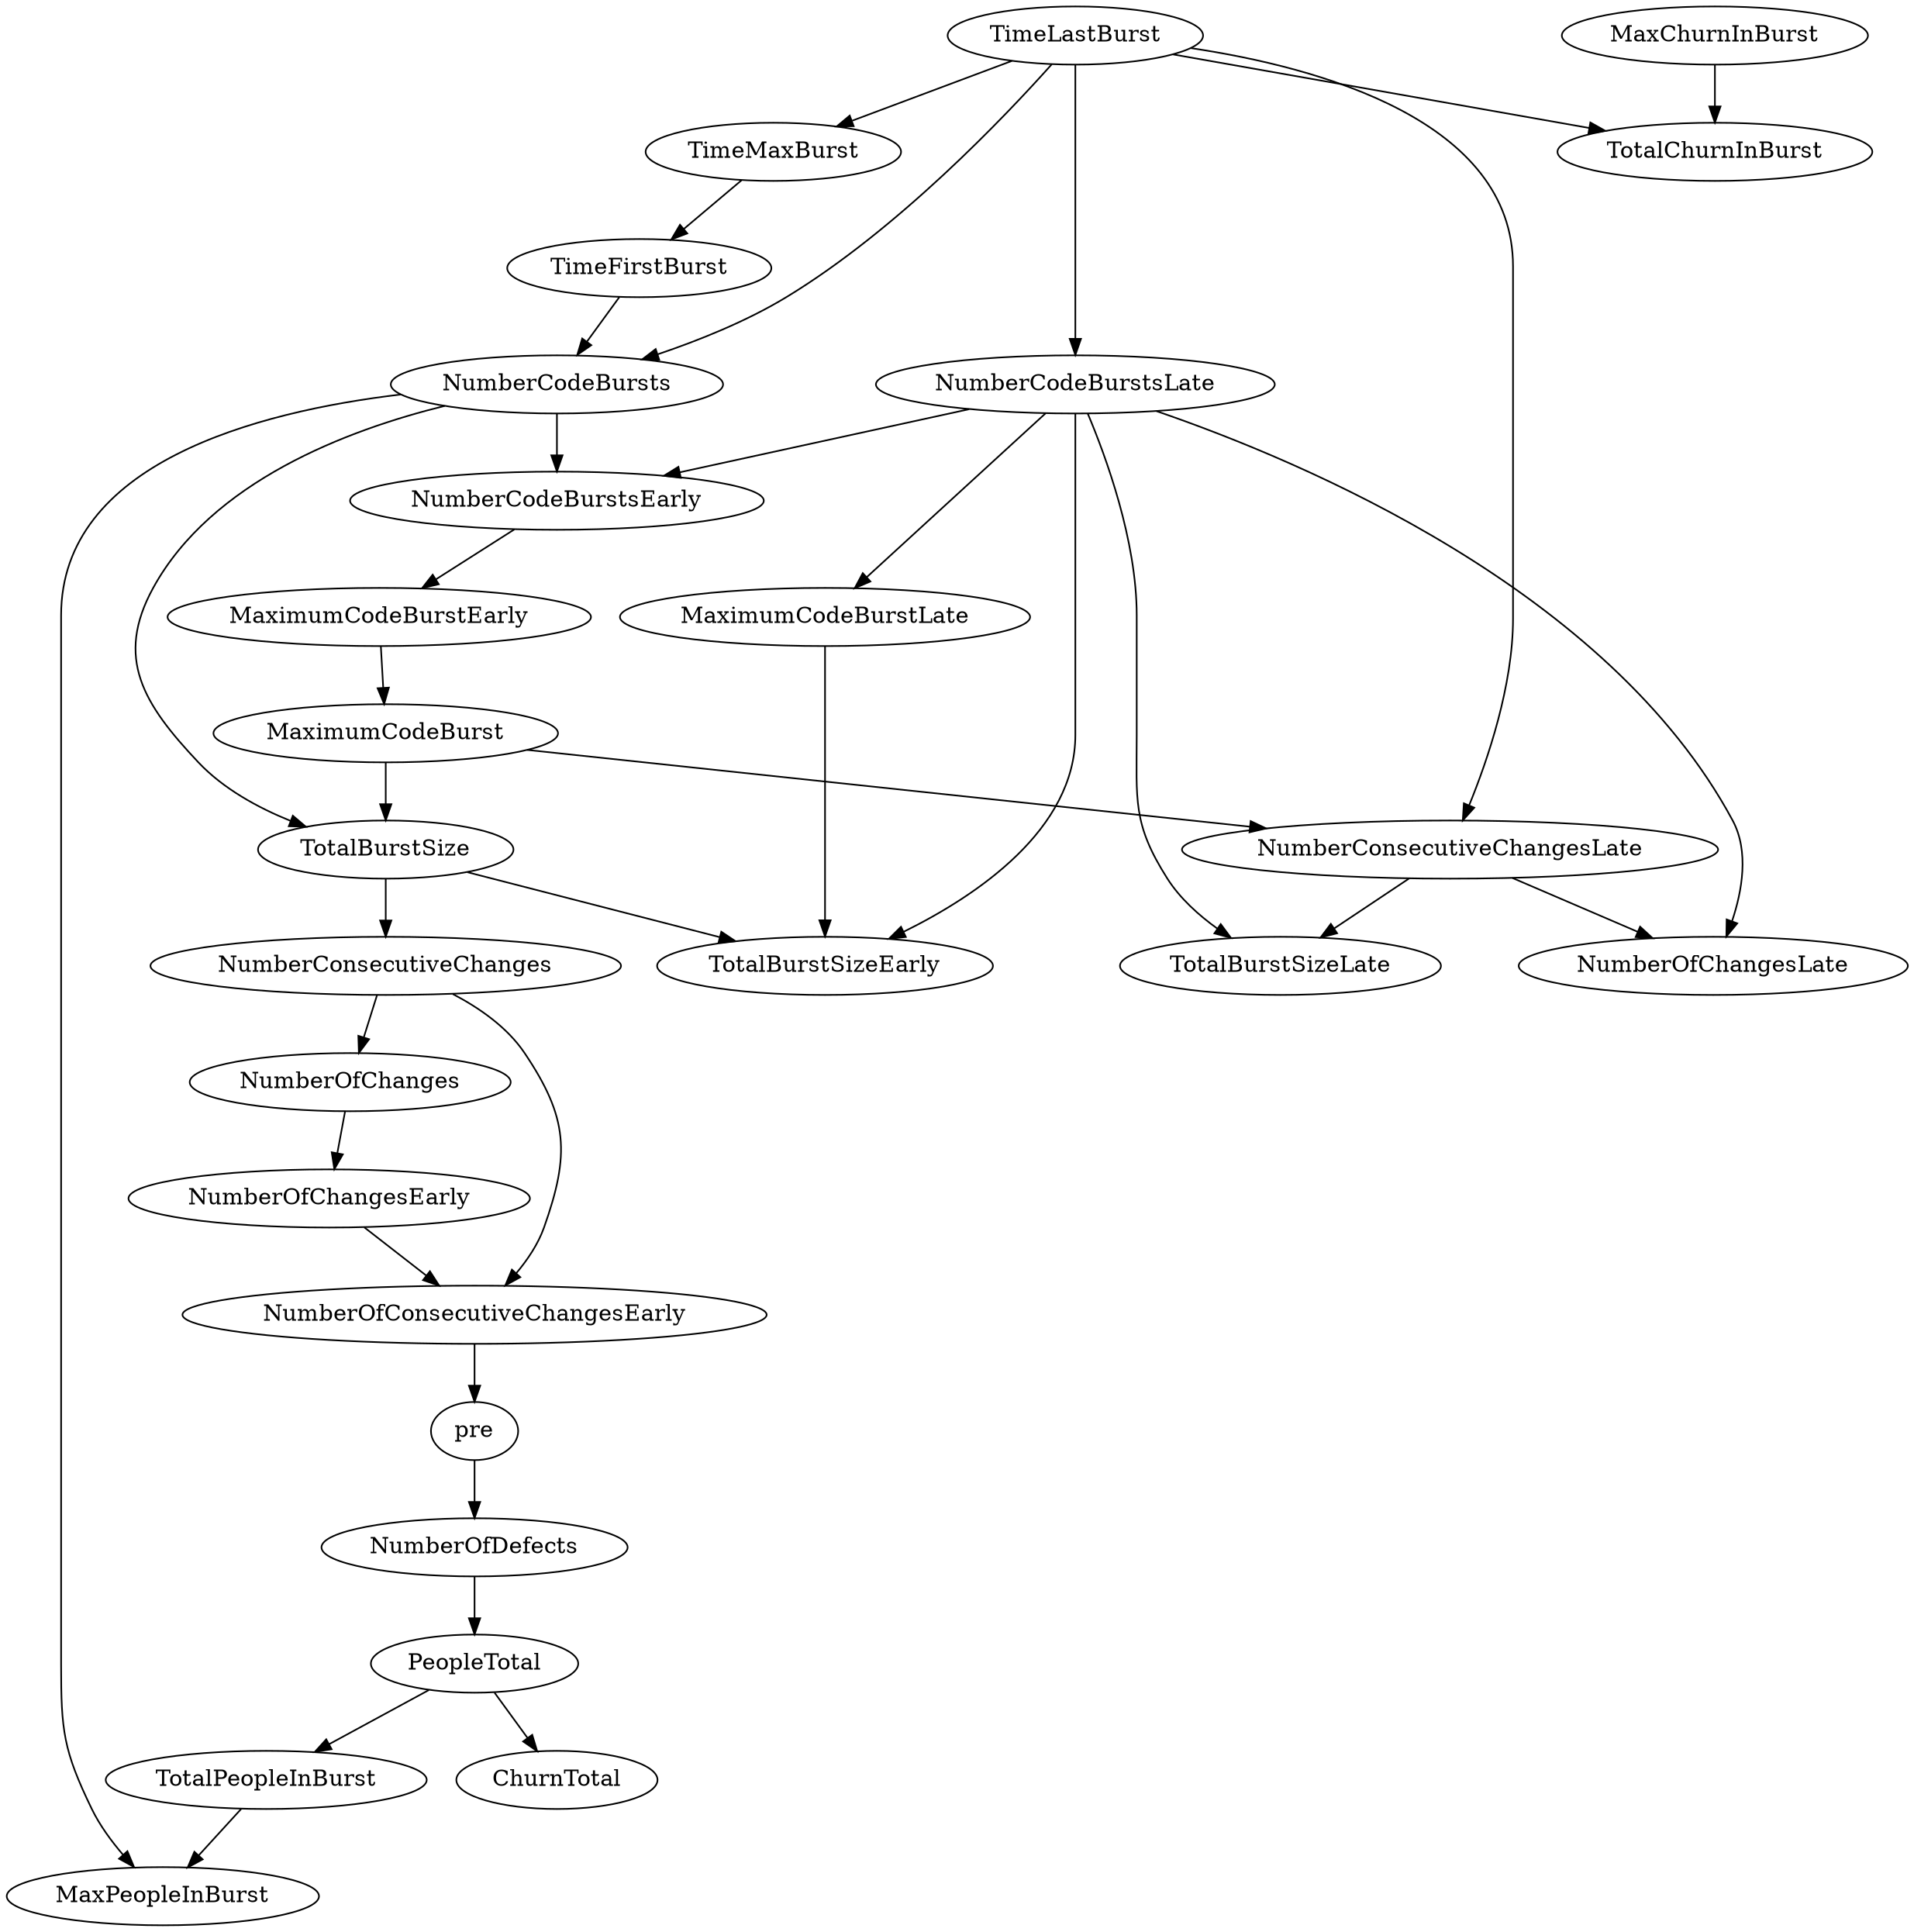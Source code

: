 digraph {
   TotalPeopleInBurst;
   MaximumCodeBurstLate;
   NumberOfChanges;
   MaxPeopleInBurst;
   TotalBurstSizeLate;
   NumberCodeBurstsLate;
   NumberOfChangesLate;
   NumberOfChangesEarly;
   MaxChurnInBurst;
   MaximumCodeBurstEarly;
   NumberCodeBurstsEarly;
   TimeFirstBurst;
   TotalChurnInBurst;
   ChurnTotal;
   MaximumCodeBurst;
   NumberOfConsecutiveChangesEarly;
   NumberConsecutiveChangesLate;
   TotalBurstSizeEarly;
   TotalBurstSize;
   TimeMaxBurst;
   NumberConsecutiveChanges;
   TimeLastBurst;
   NumberCodeBursts;
   PeopleTotal;
   pre;
   NumberOfDefects;
   TotalPeopleInBurst -> MaxPeopleInBurst;
   MaximumCodeBurstLate -> TotalBurstSizeEarly;
   NumberOfChanges -> NumberOfChangesEarly;
   NumberCodeBurstsLate -> MaximumCodeBurstLate;
   NumberCodeBurstsLate -> TotalBurstSizeLate;
   NumberCodeBurstsLate -> NumberOfChangesLate;
   NumberCodeBurstsLate -> NumberCodeBurstsEarly;
   NumberCodeBurstsLate -> TotalBurstSizeEarly;
   NumberOfChangesEarly -> NumberOfConsecutiveChangesEarly;
   MaxChurnInBurst -> TotalChurnInBurst;
   MaximumCodeBurstEarly -> MaximumCodeBurst;
   NumberCodeBurstsEarly -> MaximumCodeBurstEarly;
   TimeFirstBurst -> NumberCodeBursts;
   MaximumCodeBurst -> NumberConsecutiveChangesLate;
   MaximumCodeBurst -> TotalBurstSize;
   NumberOfConsecutiveChangesEarly -> pre;
   NumberConsecutiveChangesLate -> TotalBurstSizeLate;
   NumberConsecutiveChangesLate -> NumberOfChangesLate;
   TotalBurstSize -> TotalBurstSizeEarly;
   TotalBurstSize -> NumberConsecutiveChanges;
   TimeMaxBurst -> TimeFirstBurst;
   NumberConsecutiveChanges -> NumberOfChanges;
   NumberConsecutiveChanges -> NumberOfConsecutiveChangesEarly;
   TimeLastBurst -> NumberCodeBurstsLate;
   TimeLastBurst -> TotalChurnInBurst;
   TimeLastBurst -> NumberConsecutiveChangesLate;
   TimeLastBurst -> TimeMaxBurst;
   TimeLastBurst -> NumberCodeBursts;
   NumberCodeBursts -> MaxPeopleInBurst;
   NumberCodeBursts -> NumberCodeBurstsEarly;
   NumberCodeBursts -> TotalBurstSize;
   PeopleTotal -> TotalPeopleInBurst;
   PeopleTotal -> ChurnTotal;
   pre -> NumberOfDefects;
   NumberOfDefects -> PeopleTotal;
}
